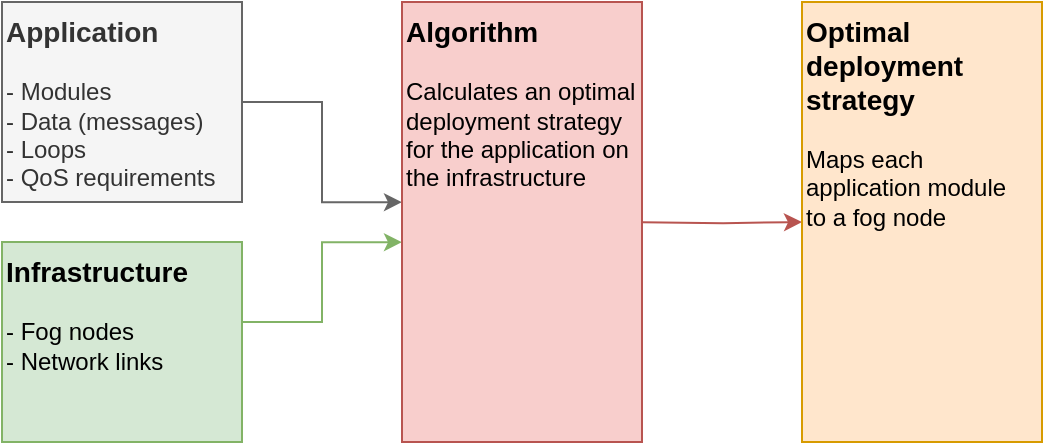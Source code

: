 <mxfile version="11.3.0" type="device" pages="1"><diagram id="JqC099eQxSFEBfu8Cezn" name="Algorithm architecture"><mxGraphModel dx="763" dy="692" grid="1" gridSize="10" guides="1" tooltips="1" connect="1" arrows="1" fold="1" page="1" pageScale="1" pageWidth="1169" pageHeight="827" math="0" shadow="0"><root><mxCell id="0"/><mxCell id="1" parent="0"/><mxCell id="5V0ZiTpCPQbK-QX8ie4j-2" style="edgeStyle=orthogonalEdgeStyle;rounded=0;orthogonalLoop=1;jettySize=auto;html=1;fillColor=#d5e8d4;strokeColor=#82b366;" edge="1" parent="1" source="-SouzLlQtnFtf4Doc_B7-1"><mxGeometry relative="1" as="geometry"><mxPoint x="240" y="230.095" as="targetPoint"/><Array as="points"><mxPoint x="200" y="270"/><mxPoint x="200" y="230"/></Array></mxGeometry></mxCell><mxCell id="-SouzLlQtnFtf4Doc_B7-1" value="&lt;b&gt;&lt;font style=&quot;font-size: 14px&quot;&gt;Infrastructure&lt;br&gt;&lt;/font&gt;&lt;/b&gt;&lt;br style=&quot;font-size: 4px&quot;&gt;- Fog nodes&lt;br&gt;- Network links" style="rounded=0;whiteSpace=wrap;html=1;align=left;verticalAlign=top;fillColor=#d5e8d4;strokeColor=#82b366;strokeWidth=1;" parent="1" vertex="1"><mxGeometry x="40" y="230" width="120" height="100" as="geometry"/></mxCell><mxCell id="5V0ZiTpCPQbK-QX8ie4j-3" style="edgeStyle=orthogonalEdgeStyle;rounded=0;orthogonalLoop=1;jettySize=auto;html=1;fillColor=#f5f5f5;strokeColor=#666666;" edge="1" parent="1" source="-SouzLlQtnFtf4Doc_B7-2"><mxGeometry relative="1" as="geometry"><mxPoint x="240" y="210.095" as="targetPoint"/><Array as="points"><mxPoint x="200" y="160"/><mxPoint x="200" y="210"/></Array></mxGeometry></mxCell><mxCell id="-SouzLlQtnFtf4Doc_B7-2" value="&lt;b&gt;&lt;font style=&quot;font-size: 14px&quot;&gt;Application&lt;/font&gt;&lt;/b&gt;&lt;br&gt;&lt;br&gt;- Modules&lt;br&gt;- Data (messages)&lt;br&gt;- Loops&lt;br&gt;- QoS requirements" style="rounded=0;whiteSpace=wrap;html=1;align=left;verticalAlign=top;fillColor=#f5f5f5;strokeColor=#666666;strokeWidth=1;fontColor=#333333;" parent="1" vertex="1"><mxGeometry x="40" y="110" width="120" height="100" as="geometry"/></mxCell><mxCell id="5V0ZiTpCPQbK-QX8ie4j-1" style="edgeStyle=orthogonalEdgeStyle;rounded=0;orthogonalLoop=1;jettySize=auto;html=1;exitX=1;exitY=0.5;exitDx=0;exitDy=0;entryX=0;entryY=0.5;entryDx=0;entryDy=0;fillColor=#f8cecc;strokeColor=#b85450;" edge="1" parent="1" target="-SouzLlQtnFtf4Doc_B7-8"><mxGeometry relative="1" as="geometry"><mxPoint x="360.143" y="220.095" as="sourcePoint"/></mxGeometry></mxCell><mxCell id="-SouzLlQtnFtf4Doc_B7-8" value="&lt;font style=&quot;font-size: 14px&quot;&gt;&lt;b&gt;Optimal deployment&lt;br&gt;strategy&lt;/b&gt;&lt;br&gt;&lt;/font&gt;&lt;br&gt;Maps each application module to&amp;nbsp;a fog node" style="rounded=0;whiteSpace=wrap;html=1;horizontal=1;align=left;verticalAlign=top;fillColor=#ffe6cc;strokeColor=#d79b00;" parent="1" vertex="1"><mxGeometry x="440" y="110" width="120" height="220" as="geometry"/></mxCell><mxCell id="5V0ZiTpCPQbK-QX8ie4j-5" value="&lt;font style=&quot;font-size: 14px&quot;&gt;&lt;b&gt;Algorithm&lt;/b&gt;&lt;br&gt;&lt;/font&gt;&lt;br&gt;Calculates an optimal deployment strategy for the application on the infrastructure" style="rounded=0;whiteSpace=wrap;html=1;horizontal=1;align=left;verticalAlign=top;fillColor=#f8cecc;strokeColor=#b85450;" vertex="1" parent="1"><mxGeometry x="240" y="110" width="120" height="220" as="geometry"/></mxCell></root></mxGraphModel></diagram></mxfile>